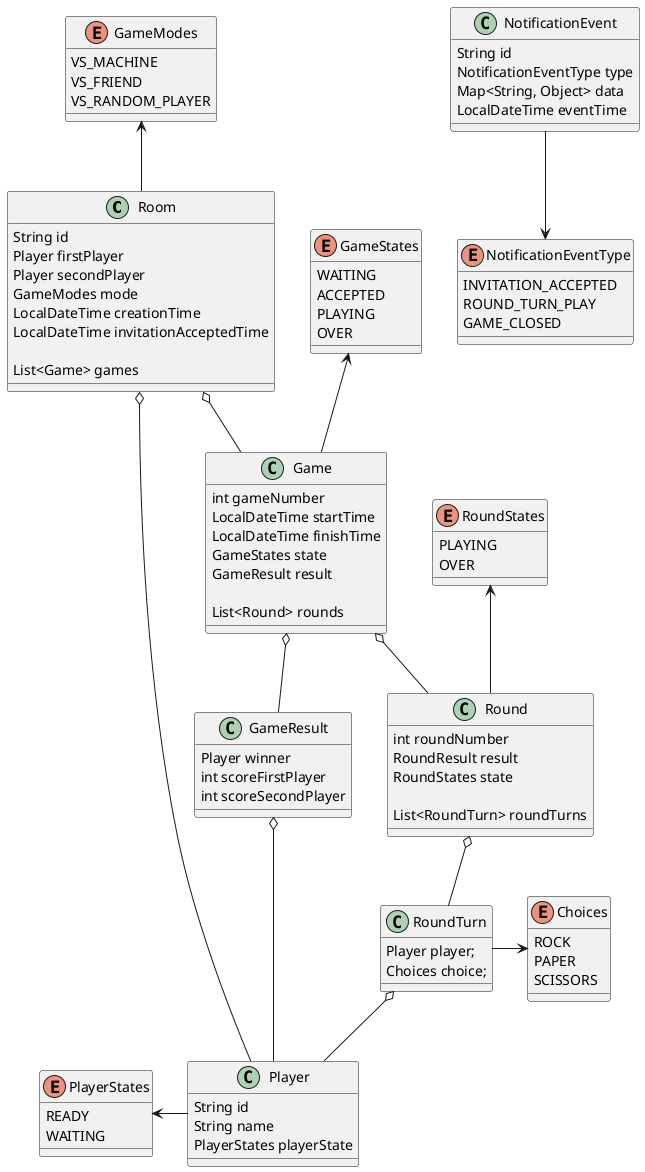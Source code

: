 @startuml
'https://plantuml.com/class-diagram


class Room {
    String id
    Player firstPlayer
    Player secondPlayer
    GameModes mode
    LocalDateTime creationTime
    LocalDateTime invitationAcceptedTime

    List<Game> games
}

class Game {
    int gameNumber
    LocalDateTime startTime
    LocalDateTime finishTime
    GameStates state
    GameResult result

    List<Round> rounds
}

class GameResult {
    Player winner
    int scoreFirstPlayer
    int scoreSecondPlayer
}

class RoundTurn {
    Player player;
    Choices choice;
}

class Round {
    int roundNumber
    RoundResult result
    RoundStates state

    List<RoundTurn> roundTurns
}

class Player {
    String id
    String name
    PlayerStates playerState
}

class NotificationEvent {
    String id
    NotificationEventType type
    Map<String, Object> data
    LocalDateTime eventTime
}

enum GameModes {
    VS_MACHINE
    VS_FRIEND
    VS_RANDOM_PLAYER
}

enum GameStates {
    WAITING
    ACCEPTED
    PLAYING
    OVER
}

enum RoundStates {
    PLAYING
    OVER
}

enum PlayerStates {
    READY
    WAITING
}

enum Choices {
    ROCK
    PAPER
    SCISSORS
}

enum NotificationEventType {
    INVITATION_ACCEPTED
    ROUND_TURN_PLAY
    GAME_CLOSED
}

Room o-- Game
Room o-- Player
GameModes <-- Room
Game o-- GameResult
GameStates <-- Game
GameResult o-- Player
PlayerStates <- Player
Game o-- Round
Round o-- RoundTurn
RoundStates <-- Round
RoundTurn o-- Player
RoundTurn -> Choices
NotificationEvent --> NotificationEventType
@enduml